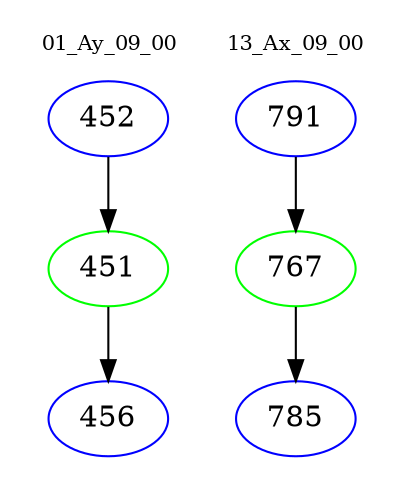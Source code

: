 digraph{
subgraph cluster_0 {
color = white
label = "01_Ay_09_00";
fontsize=10;
T0_452 [label="452", color="blue"]
T0_452 -> T0_451 [color="black"]
T0_451 [label="451", color="green"]
T0_451 -> T0_456 [color="black"]
T0_456 [label="456", color="blue"]
}
subgraph cluster_1 {
color = white
label = "13_Ax_09_00";
fontsize=10;
T1_791 [label="791", color="blue"]
T1_791 -> T1_767 [color="black"]
T1_767 [label="767", color="green"]
T1_767 -> T1_785 [color="black"]
T1_785 [label="785", color="blue"]
}
}
